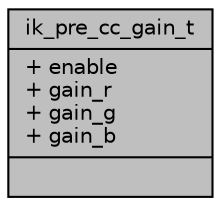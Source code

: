 digraph "ik_pre_cc_gain_t"
{
 // INTERACTIVE_SVG=YES
 // LATEX_PDF_SIZE
  bgcolor="transparent";
  edge [fontname="Helvetica",fontsize="10",labelfontname="Helvetica",labelfontsize="10"];
  node [fontname="Helvetica",fontsize="10",shape=record];
  Node1 [label="{ik_pre_cc_gain_t\n|+ enable\l+ gain_r\l+ gain_g\l+ gain_b\l|}",height=0.2,width=0.4,color="black", fillcolor="grey75", style="filled", fontcolor="black",tooltip=" "];
}

